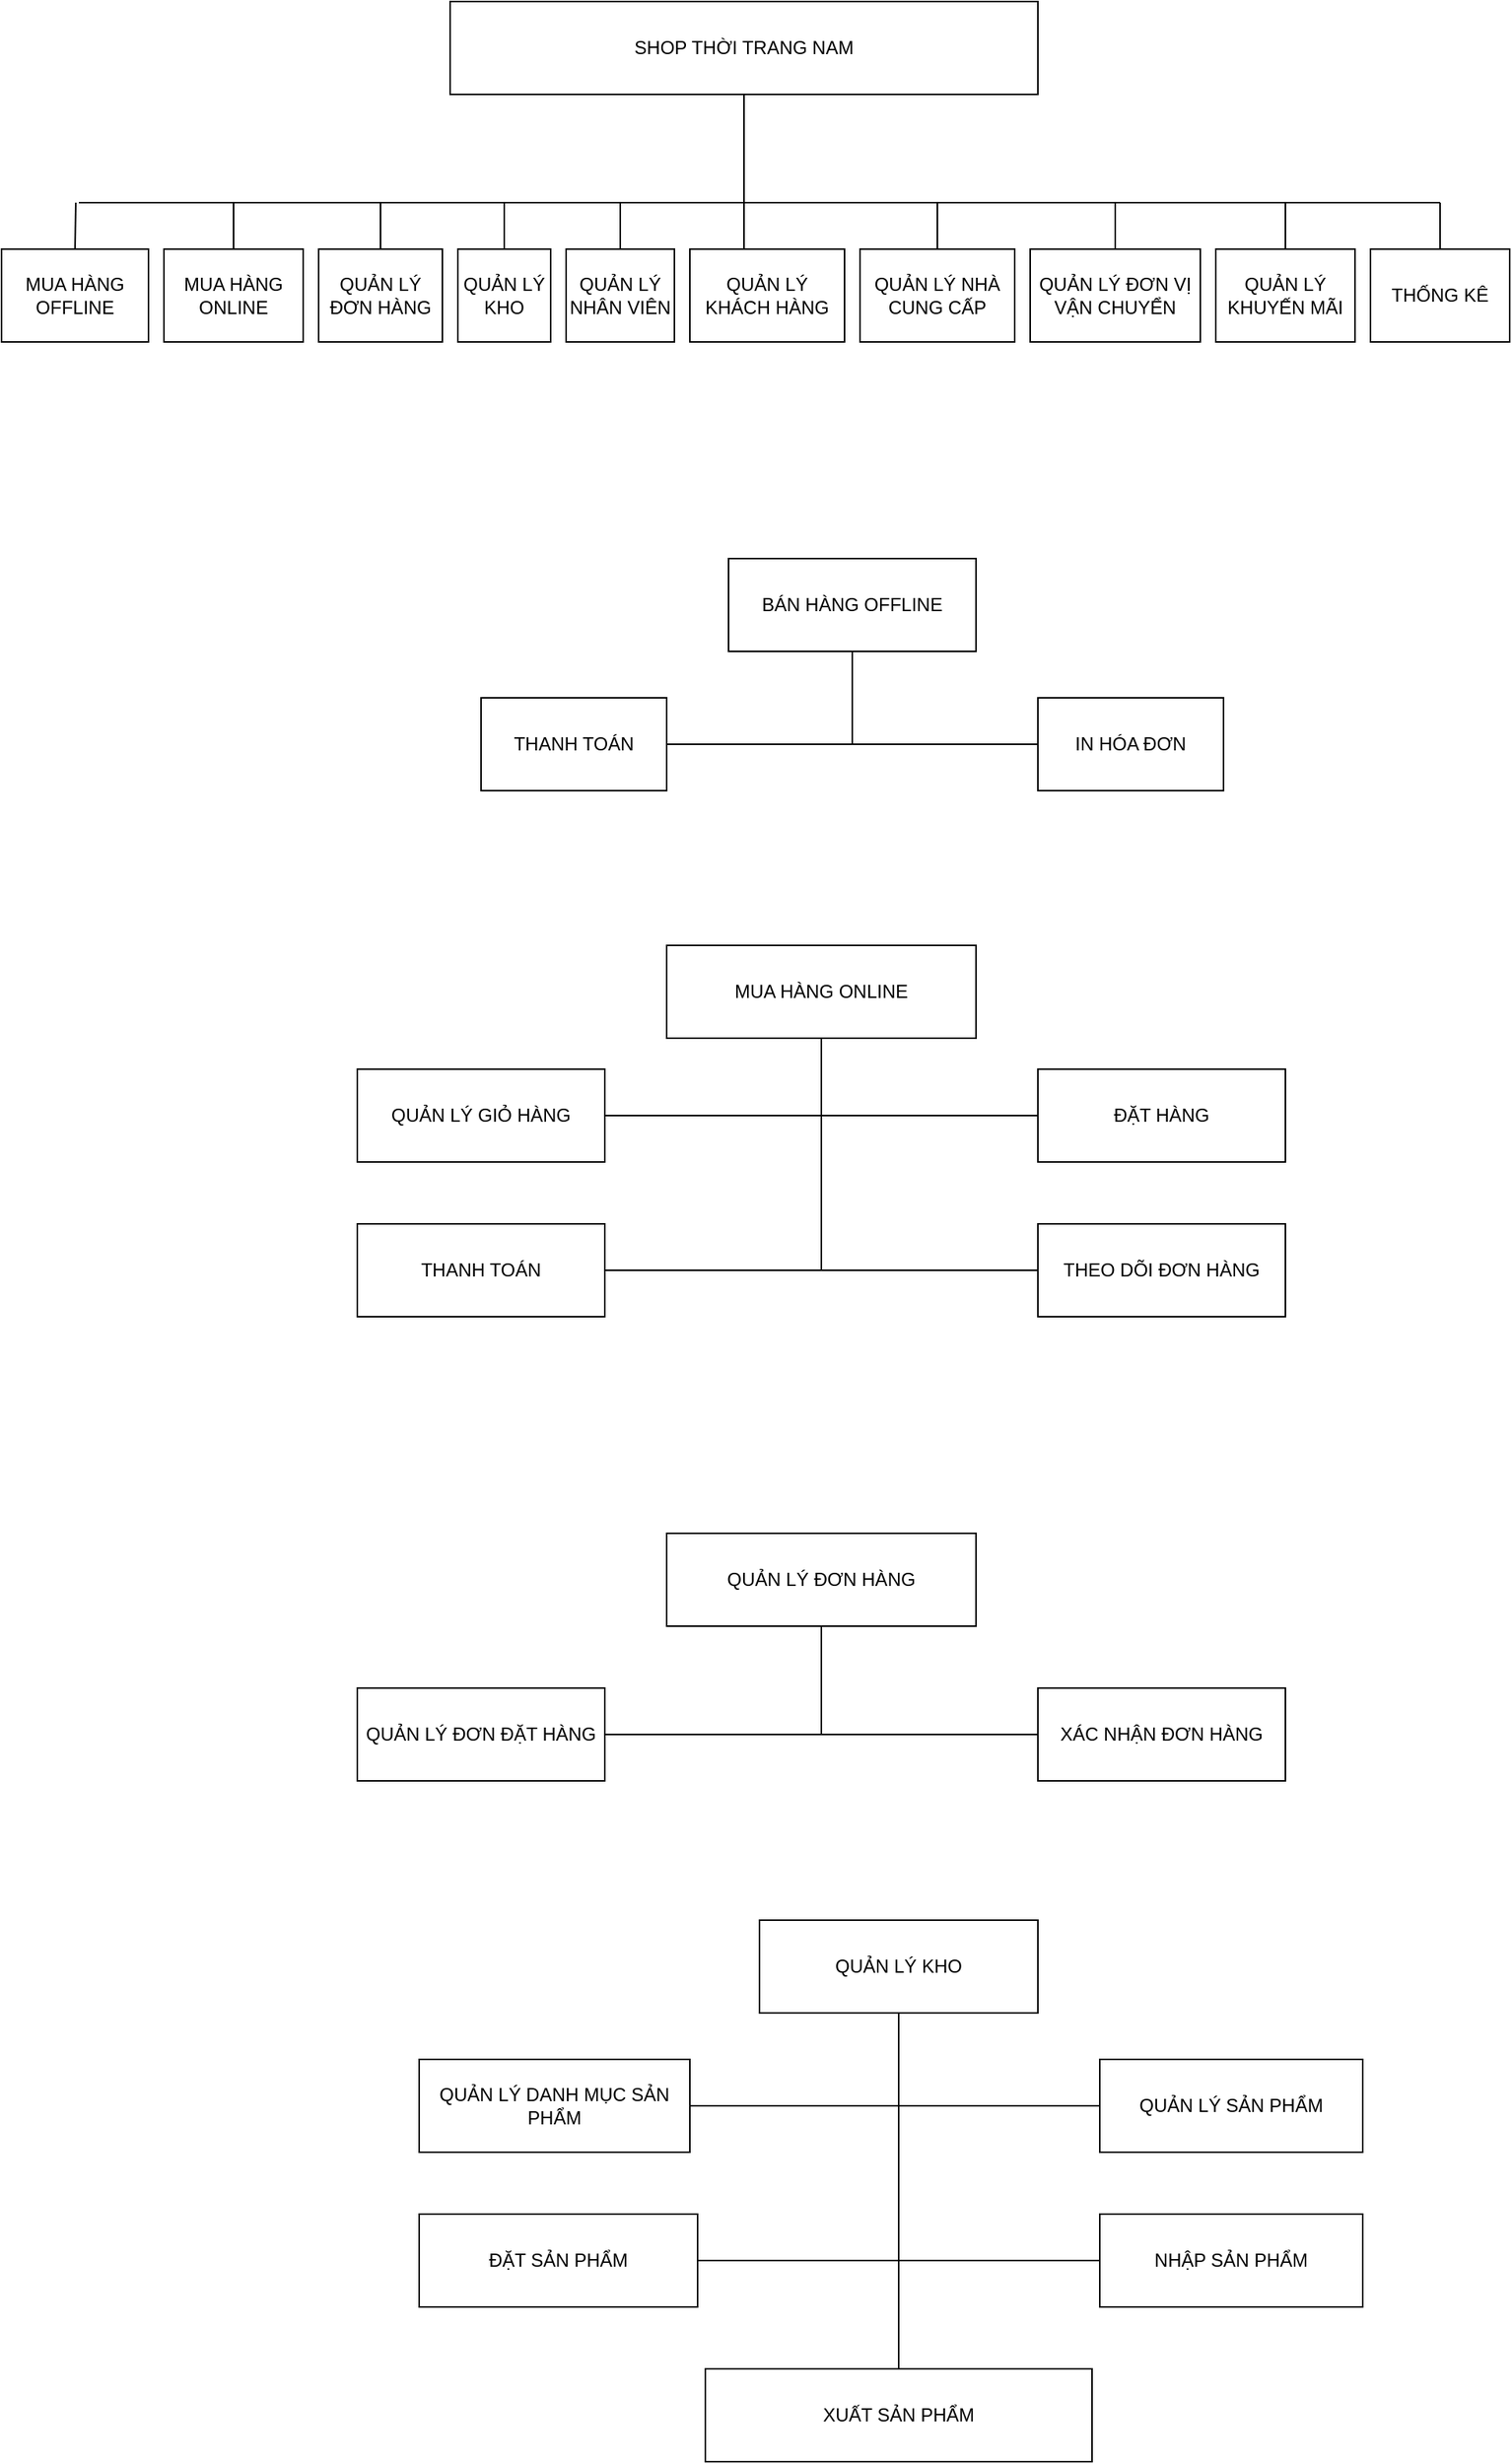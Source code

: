 <mxfile version="20.8.23" type="device"><diagram name="Page-1" id="HyWWzxSgBRr3ty2dSBjD"><mxGraphModel dx="1900" dy="541" grid="1" gridSize="10" guides="1" tooltips="1" connect="1" arrows="1" fold="1" page="1" pageScale="1" pageWidth="850" pageHeight="1100" math="0" shadow="0"><root><mxCell id="0"/><mxCell id="1" parent="0"/><mxCell id="_XjApnB1WR810djl3Nv8-1" value="SHOP THỜI TRANG NAM" style="rounded=0;whiteSpace=wrap;html=1;" parent="1" vertex="1"><mxGeometry x="260" y="70" width="380" height="60" as="geometry"/></mxCell><mxCell id="_XjApnB1WR810djl3Nv8-3" value="QUẢN LÝ KHO" style="rounded=0;whiteSpace=wrap;html=1;" parent="1" vertex="1"><mxGeometry x="265" y="230" width="60" height="60" as="geometry"/></mxCell><mxCell id="_XjApnB1WR810djl3Nv8-4" value="QUẢN LÝ NHÂN VIÊN" style="rounded=0;whiteSpace=wrap;html=1;" parent="1" vertex="1"><mxGeometry x="335" y="230" width="70" height="60" as="geometry"/></mxCell><mxCell id="_XjApnB1WR810djl3Nv8-5" value="QUẢN LÝ KHÁCH HÀNG" style="rounded=0;whiteSpace=wrap;html=1;" parent="1" vertex="1"><mxGeometry x="415" y="230" width="100" height="60" as="geometry"/></mxCell><mxCell id="_XjApnB1WR810djl3Nv8-6" value="QUẢN LÝ ĐƠN VỊ VẬN CHUYỂN" style="rounded=0;whiteSpace=wrap;html=1;" parent="1" vertex="1"><mxGeometry x="635" y="230" width="110" height="60" as="geometry"/></mxCell><mxCell id="_XjApnB1WR810djl3Nv8-7" value="QUẢN LÝ NHÀ CUNG CẤP" style="rounded=0;whiteSpace=wrap;html=1;" parent="1" vertex="1"><mxGeometry x="525" y="230" width="100" height="60" as="geometry"/></mxCell><mxCell id="_XjApnB1WR810djl3Nv8-8" value="QUẢN LÝ KHUYẾN MÃI" style="rounded=0;whiteSpace=wrap;html=1;" parent="1" vertex="1"><mxGeometry x="755" y="230" width="90" height="60" as="geometry"/></mxCell><mxCell id="_XjApnB1WR810djl3Nv8-9" value="QUẢN LÝ ĐƠN HÀNG" style="rounded=0;whiteSpace=wrap;html=1;" parent="1" vertex="1"><mxGeometry x="175" y="230" width="80" height="60" as="geometry"/></mxCell><mxCell id="_XjApnB1WR810djl3Nv8-10" value="MUA HÀNG ONLINE" style="rounded=0;whiteSpace=wrap;html=1;" parent="1" vertex="1"><mxGeometry x="75" y="230" width="90" height="60" as="geometry"/></mxCell><mxCell id="_XjApnB1WR810djl3Nv8-11" value="THỐNG KÊ" style="rounded=0;whiteSpace=wrap;html=1;" parent="1" vertex="1"><mxGeometry x="855" y="230" width="90" height="60" as="geometry"/></mxCell><mxCell id="_XjApnB1WR810djl3Nv8-13" value="MUA HÀNG OFFLINE" style="rounded=0;whiteSpace=wrap;html=1;" parent="1" vertex="1"><mxGeometry x="-30" y="230" width="95" height="60" as="geometry"/></mxCell><mxCell id="_XjApnB1WR810djl3Nv8-14" value="" style="endArrow=none;html=1;rounded=0;" parent="1" edge="1"><mxGeometry width="50" height="50" relative="1" as="geometry"><mxPoint x="20" y="200" as="sourcePoint"/><mxPoint x="900" y="200" as="targetPoint"/></mxGeometry></mxCell><mxCell id="_XjApnB1WR810djl3Nv8-15" value="" style="endArrow=none;html=1;rounded=0;entryX=0.5;entryY=1;entryDx=0;entryDy=0;" parent="1" target="_XjApnB1WR810djl3Nv8-1" edge="1"><mxGeometry width="50" height="50" relative="1" as="geometry"><mxPoint x="450" y="200" as="sourcePoint"/><mxPoint x="530" y="160" as="targetPoint"/></mxGeometry></mxCell><mxCell id="_XjApnB1WR810djl3Nv8-16" value="" style="endArrow=none;html=1;rounded=0;exitX=0.5;exitY=0;exitDx=0;exitDy=0;" parent="1" source="_XjApnB1WR810djl3Nv8-3" edge="1"><mxGeometry width="50" height="50" relative="1" as="geometry"><mxPoint x="480" y="210" as="sourcePoint"/><mxPoint x="295" y="200" as="targetPoint"/></mxGeometry></mxCell><mxCell id="_XjApnB1WR810djl3Nv8-17" value="" style="endArrow=none;html=1;rounded=0;exitX=0.5;exitY=0;exitDx=0;exitDy=0;" parent="1" source="_XjApnB1WR810djl3Nv8-9" edge="1"><mxGeometry width="50" height="50" relative="1" as="geometry"><mxPoint x="205" y="230" as="sourcePoint"/><mxPoint x="215" y="200" as="targetPoint"/></mxGeometry></mxCell><mxCell id="_XjApnB1WR810djl3Nv8-18" value="" style="endArrow=none;html=1;rounded=0;" parent="1" edge="1"><mxGeometry width="50" height="50" relative="1" as="geometry"><mxPoint x="120" y="230" as="sourcePoint"/><mxPoint x="120" y="200" as="targetPoint"/></mxGeometry></mxCell><mxCell id="_XjApnB1WR810djl3Nv8-19" value="" style="endArrow=none;html=1;rounded=0;exitX=0.5;exitY=0;exitDx=0;exitDy=0;" parent="1" source="_XjApnB1WR810djl3Nv8-13" edge="1"><mxGeometry width="50" height="50" relative="1" as="geometry"><mxPoint x="-40" y="250" as="sourcePoint"/><mxPoint x="18" y="200" as="targetPoint"/></mxGeometry></mxCell><mxCell id="_XjApnB1WR810djl3Nv8-20" value="" style="endArrow=none;html=1;rounded=0;exitX=0.5;exitY=0;exitDx=0;exitDy=0;" parent="1" source="_XjApnB1WR810djl3Nv8-4" edge="1"><mxGeometry width="50" height="50" relative="1" as="geometry"><mxPoint x="480" y="210" as="sourcePoint"/><mxPoint x="370" y="200" as="targetPoint"/></mxGeometry></mxCell><mxCell id="_XjApnB1WR810djl3Nv8-22" value="" style="endArrow=none;html=1;rounded=0;" parent="1" edge="1"><mxGeometry width="50" height="50" relative="1" as="geometry"><mxPoint x="450" y="230" as="sourcePoint"/><mxPoint x="450" y="200" as="targetPoint"/></mxGeometry></mxCell><mxCell id="_XjApnB1WR810djl3Nv8-23" value="" style="endArrow=none;html=1;rounded=0;exitX=0.5;exitY=0;exitDx=0;exitDy=0;" parent="1" source="_XjApnB1WR810djl3Nv8-7" edge="1"><mxGeometry width="50" height="50" relative="1" as="geometry"><mxPoint x="525" y="250" as="sourcePoint"/><mxPoint x="575" y="200" as="targetPoint"/></mxGeometry></mxCell><mxCell id="_XjApnB1WR810djl3Nv8-24" value="" style="endArrow=none;html=1;rounded=0;" parent="1" edge="1"><mxGeometry width="50" height="50" relative="1" as="geometry"><mxPoint x="690" y="230" as="sourcePoint"/><mxPoint x="690" y="200" as="targetPoint"/></mxGeometry></mxCell><mxCell id="_XjApnB1WR810djl3Nv8-25" value="" style="endArrow=none;html=1;rounded=0;exitX=0.5;exitY=0;exitDx=0;exitDy=0;" parent="1" source="_XjApnB1WR810djl3Nv8-8" edge="1"><mxGeometry width="50" height="50" relative="1" as="geometry"><mxPoint x="690" y="280" as="sourcePoint"/><mxPoint x="800" y="200" as="targetPoint"/></mxGeometry></mxCell><mxCell id="_XjApnB1WR810djl3Nv8-26" value="" style="endArrow=none;html=1;rounded=0;exitX=0.5;exitY=0;exitDx=0;exitDy=0;" parent="1" source="_XjApnB1WR810djl3Nv8-11" edge="1"><mxGeometry width="50" height="50" relative="1" as="geometry"><mxPoint x="440" y="280" as="sourcePoint"/><mxPoint x="900" y="200" as="targetPoint"/></mxGeometry></mxCell><mxCell id="RyogoqrXzvxZcZIkqM9H-1" value="BÁN HÀNG OFFLINE" style="rounded=0;whiteSpace=wrap;html=1;" vertex="1" parent="1"><mxGeometry x="440" y="430" width="160" height="60" as="geometry"/></mxCell><mxCell id="RyogoqrXzvxZcZIkqM9H-2" value="THANH TOÁN" style="rounded=0;whiteSpace=wrap;html=1;" vertex="1" parent="1"><mxGeometry x="280" y="520" width="120" height="60" as="geometry"/></mxCell><mxCell id="RyogoqrXzvxZcZIkqM9H-3" value="IN HÓA ĐƠN" style="rounded=0;whiteSpace=wrap;html=1;" vertex="1" parent="1"><mxGeometry x="640" y="520" width="120" height="60" as="geometry"/></mxCell><mxCell id="RyogoqrXzvxZcZIkqM9H-4" value="" style="endArrow=none;html=1;rounded=0;entryX=0;entryY=0.5;entryDx=0;entryDy=0;exitX=1;exitY=0.5;exitDx=0;exitDy=0;" edge="1" parent="1" source="RyogoqrXzvxZcZIkqM9H-2" target="RyogoqrXzvxZcZIkqM9H-3"><mxGeometry width="50" height="50" relative="1" as="geometry"><mxPoint x="460" y="620" as="sourcePoint"/><mxPoint x="510" y="570" as="targetPoint"/></mxGeometry></mxCell><mxCell id="RyogoqrXzvxZcZIkqM9H-5" value="" style="endArrow=none;html=1;rounded=0;entryX=0.5;entryY=1;entryDx=0;entryDy=0;" edge="1" parent="1" target="RyogoqrXzvxZcZIkqM9H-1"><mxGeometry width="50" height="50" relative="1" as="geometry"><mxPoint x="520" y="550" as="sourcePoint"/><mxPoint x="510" y="570" as="targetPoint"/></mxGeometry></mxCell><mxCell id="RyogoqrXzvxZcZIkqM9H-6" value="MUA HÀNG ONLINE" style="rounded=0;whiteSpace=wrap;html=1;" vertex="1" parent="1"><mxGeometry x="400" y="680" width="200" height="60" as="geometry"/></mxCell><mxCell id="RyogoqrXzvxZcZIkqM9H-7" value="ĐẶT HÀNG" style="rounded=0;whiteSpace=wrap;html=1;" vertex="1" parent="1"><mxGeometry x="640" y="760" width="160" height="60" as="geometry"/></mxCell><mxCell id="RyogoqrXzvxZcZIkqM9H-9" value="THEO DÕI ĐƠN HÀNG" style="rounded=0;whiteSpace=wrap;html=1;" vertex="1" parent="1"><mxGeometry x="640" y="860" width="160" height="60" as="geometry"/></mxCell><mxCell id="RyogoqrXzvxZcZIkqM9H-10" value="THANH TOÁN" style="rounded=0;whiteSpace=wrap;html=1;" vertex="1" parent="1"><mxGeometry x="200" y="860" width="160" height="60" as="geometry"/></mxCell><mxCell id="RyogoqrXzvxZcZIkqM9H-12" value="QUẢN LÝ GIỎ HÀNG" style="rounded=0;whiteSpace=wrap;html=1;" vertex="1" parent="1"><mxGeometry x="200" y="760" width="160" height="60" as="geometry"/></mxCell><mxCell id="RyogoqrXzvxZcZIkqM9H-13" value="" style="endArrow=none;html=1;rounded=0;exitX=1;exitY=0.5;exitDx=0;exitDy=0;entryX=0;entryY=0.5;entryDx=0;entryDy=0;" edge="1" parent="1" source="RyogoqrXzvxZcZIkqM9H-12" target="RyogoqrXzvxZcZIkqM9H-7"><mxGeometry width="50" height="50" relative="1" as="geometry"><mxPoint x="390" y="790" as="sourcePoint"/><mxPoint x="600" y="790" as="targetPoint"/></mxGeometry></mxCell><mxCell id="RyogoqrXzvxZcZIkqM9H-14" value="" style="endArrow=none;html=1;rounded=0;exitX=0;exitY=0.5;exitDx=0;exitDy=0;entryX=1;entryY=0.5;entryDx=0;entryDy=0;" edge="1" parent="1" source="RyogoqrXzvxZcZIkqM9H-9" target="RyogoqrXzvxZcZIkqM9H-10"><mxGeometry width="50" height="50" relative="1" as="geometry"><mxPoint x="460" y="860" as="sourcePoint"/><mxPoint x="420" y="930" as="targetPoint"/></mxGeometry></mxCell><mxCell id="RyogoqrXzvxZcZIkqM9H-15" value="" style="endArrow=none;html=1;rounded=0;entryX=0.5;entryY=1;entryDx=0;entryDy=0;" edge="1" parent="1" target="RyogoqrXzvxZcZIkqM9H-6"><mxGeometry width="50" height="50" relative="1" as="geometry"><mxPoint x="500" y="890" as="sourcePoint"/><mxPoint x="510" y="810" as="targetPoint"/></mxGeometry></mxCell><mxCell id="RyogoqrXzvxZcZIkqM9H-17" value="QUẢN LÝ ĐƠN HÀNG" style="rounded=0;whiteSpace=wrap;html=1;" vertex="1" parent="1"><mxGeometry x="400" y="1060" width="200" height="60" as="geometry"/></mxCell><mxCell id="RyogoqrXzvxZcZIkqM9H-18" value="QUẢN LÝ ĐƠN ĐẶT HÀNG" style="rounded=0;whiteSpace=wrap;html=1;" vertex="1" parent="1"><mxGeometry x="200" y="1160" width="160" height="60" as="geometry"/></mxCell><mxCell id="RyogoqrXzvxZcZIkqM9H-19" value="XÁC NHẬN ĐƠN HÀNG" style="rounded=0;whiteSpace=wrap;html=1;" vertex="1" parent="1"><mxGeometry x="640" y="1160" width="160" height="60" as="geometry"/></mxCell><mxCell id="RyogoqrXzvxZcZIkqM9H-21" value="" style="endArrow=none;html=1;rounded=0;entryX=0;entryY=0.5;entryDx=0;entryDy=0;exitX=1;exitY=0.5;exitDx=0;exitDy=0;" edge="1" parent="1" source="RyogoqrXzvxZcZIkqM9H-18" target="RyogoqrXzvxZcZIkqM9H-19"><mxGeometry width="50" height="50" relative="1" as="geometry"><mxPoint x="540" y="1220" as="sourcePoint"/><mxPoint x="590" y="1170" as="targetPoint"/></mxGeometry></mxCell><mxCell id="RyogoqrXzvxZcZIkqM9H-22" value="" style="endArrow=none;html=1;rounded=0;entryX=0.5;entryY=1;entryDx=0;entryDy=0;" edge="1" parent="1" target="RyogoqrXzvxZcZIkqM9H-17"><mxGeometry width="50" height="50" relative="1" as="geometry"><mxPoint x="500" y="1190" as="sourcePoint"/><mxPoint x="590" y="1170" as="targetPoint"/></mxGeometry></mxCell><mxCell id="RyogoqrXzvxZcZIkqM9H-23" value="QUẢN LÝ KHO" style="rounded=0;whiteSpace=wrap;html=1;" vertex="1" parent="1"><mxGeometry x="460" y="1310" width="180" height="60" as="geometry"/></mxCell><mxCell id="RyogoqrXzvxZcZIkqM9H-24" value="QUẢN LÝ DANH MỤC SẢN PHẨM" style="rounded=0;whiteSpace=wrap;html=1;" vertex="1" parent="1"><mxGeometry x="240" y="1400" width="175" height="60" as="geometry"/></mxCell><mxCell id="RyogoqrXzvxZcZIkqM9H-25" value="QUẢN LÝ SẢN PHẨM" style="rounded=0;whiteSpace=wrap;html=1;" vertex="1" parent="1"><mxGeometry x="680" y="1400" width="170" height="60" as="geometry"/></mxCell><mxCell id="RyogoqrXzvxZcZIkqM9H-26" value="ĐẶT SẢN PHẨM" style="rounded=0;whiteSpace=wrap;html=1;" vertex="1" parent="1"><mxGeometry x="240" y="1500" width="180" height="60" as="geometry"/></mxCell><mxCell id="RyogoqrXzvxZcZIkqM9H-27" value="NHẬP SẢN PHẨM" style="rounded=0;whiteSpace=wrap;html=1;" vertex="1" parent="1"><mxGeometry x="680" y="1500" width="170" height="60" as="geometry"/></mxCell><mxCell id="RyogoqrXzvxZcZIkqM9H-28" value="XUẤT SẢN PHẨM" style="rounded=0;whiteSpace=wrap;html=1;" vertex="1" parent="1"><mxGeometry x="425" y="1600" width="250" height="60" as="geometry"/></mxCell><mxCell id="RyogoqrXzvxZcZIkqM9H-29" value="" style="endArrow=none;html=1;rounded=0;entryX=0.5;entryY=1;entryDx=0;entryDy=0;exitX=0.5;exitY=0;exitDx=0;exitDy=0;" edge="1" parent="1" source="RyogoqrXzvxZcZIkqM9H-28" target="RyogoqrXzvxZcZIkqM9H-23"><mxGeometry width="50" height="50" relative="1" as="geometry"><mxPoint x="540" y="1540" as="sourcePoint"/><mxPoint x="590" y="1490" as="targetPoint"/></mxGeometry></mxCell><mxCell id="RyogoqrXzvxZcZIkqM9H-30" value="" style="endArrow=none;html=1;rounded=0;entryX=0;entryY=0.5;entryDx=0;entryDy=0;exitX=1;exitY=0.5;exitDx=0;exitDy=0;" edge="1" parent="1" source="RyogoqrXzvxZcZIkqM9H-24" target="RyogoqrXzvxZcZIkqM9H-25"><mxGeometry width="50" height="50" relative="1" as="geometry"><mxPoint x="540" y="1540" as="sourcePoint"/><mxPoint x="590" y="1490" as="targetPoint"/></mxGeometry></mxCell><mxCell id="RyogoqrXzvxZcZIkqM9H-31" value="" style="endArrow=none;html=1;rounded=0;entryX=0;entryY=0.5;entryDx=0;entryDy=0;exitX=1;exitY=0.5;exitDx=0;exitDy=0;" edge="1" parent="1" source="RyogoqrXzvxZcZIkqM9H-26" target="RyogoqrXzvxZcZIkqM9H-27"><mxGeometry width="50" height="50" relative="1" as="geometry"><mxPoint x="540" y="1540" as="sourcePoint"/><mxPoint x="590" y="1490" as="targetPoint"/></mxGeometry></mxCell></root></mxGraphModel></diagram></mxfile>